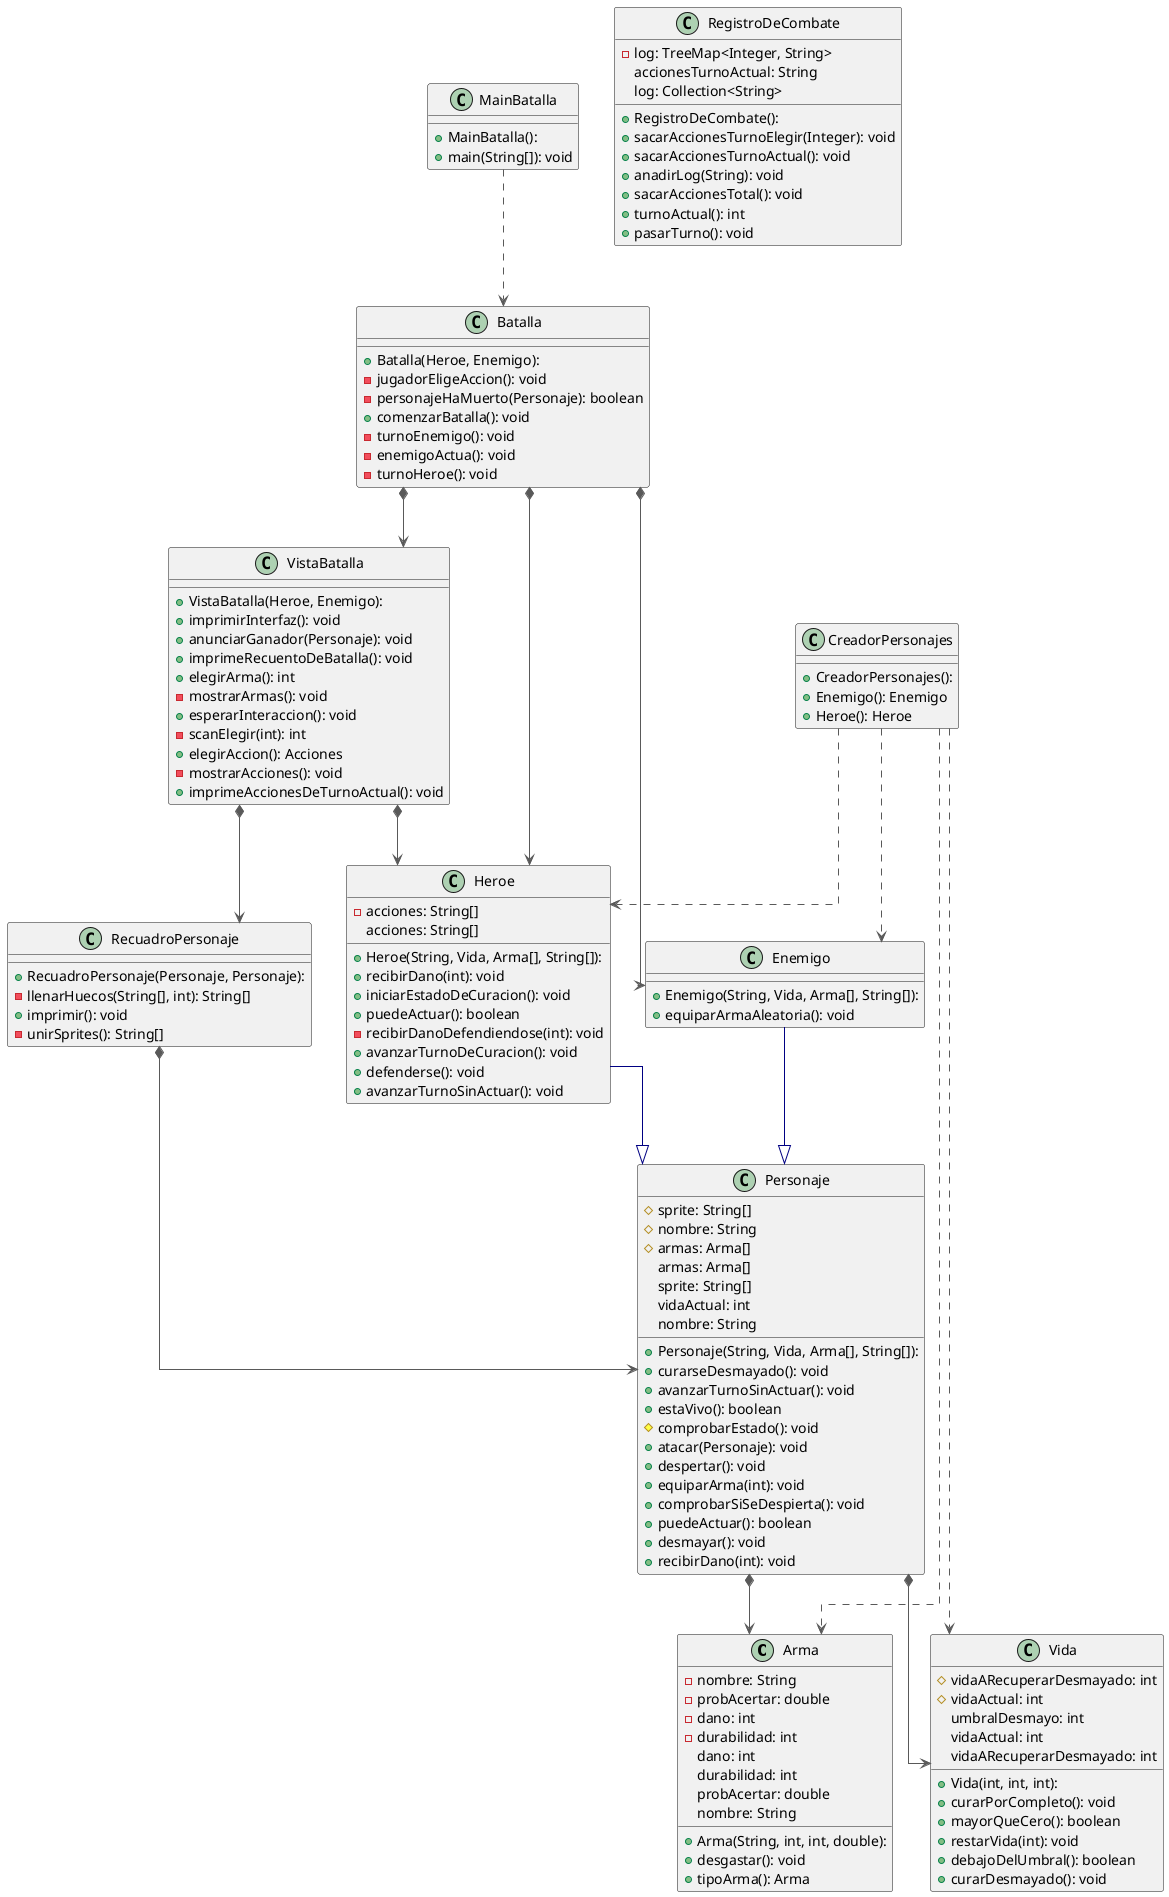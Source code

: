 @startuml

top to bottom direction
skinparam linetype ortho

class Arma {
  + Arma(String, int, int, double): 
  - nombre: String
  - probAcertar: double
  - dano: int
  - durabilidad: int
  + desgastar(): void
  + tipoArma(): Arma
   dano: int
   durabilidad: int
   probAcertar: double
   nombre: String
}
class Batalla {
  + Batalla(Heroe, Enemigo): 
  - jugadorEligeAccion(): void
  - personajeHaMuerto(Personaje): boolean
  + comenzarBatalla(): void
  - turnoEnemigo(): void
  - enemigoActua(): void
  - turnoHeroe(): void
}
class CreadorPersonajes {
  + CreadorPersonajes(): 
  + Enemigo(): Enemigo
  + Heroe(): Heroe
}
class Enemigo {
  + Enemigo(String, Vida, Arma[], String[]): 
  + equiparArmaAleatoria(): void
}
class Heroe {
  + Heroe(String, Vida, Arma[], String[]): 
  - acciones: String[]
  + recibirDano(int): void
  + iniciarEstadoDeCuracion(): void
  + puedeActuar(): boolean
  - recibirDanoDefendiendose(int): void
  + avanzarTurnoDeCuracion(): void
  + defenderse(): void
  + avanzarTurnoSinActuar(): void
   acciones: String[]
}
class MainBatalla {
  + MainBatalla(): 
  + main(String[]): void
}
class Personaje {
  + Personaje(String, Vida, Arma[], String[]): 
  # sprite: String[]
  # nombre: String
  # armas: Arma[]
  + curarseDesmayado(): void
  + avanzarTurnoSinActuar(): void
  + estaVivo(): boolean
  # comprobarEstado(): void
  + atacar(Personaje): void
  + despertar(): void
  + equiparArma(int): void
  + comprobarSiSeDespierta(): void
  + puedeActuar(): boolean
  + desmayar(): void
  + recibirDano(int): void
   armas: Arma[]
   sprite: String[]
   vidaActual: int
   nombre: String
}
class RecuadroPersonaje {
  + RecuadroPersonaje(Personaje, Personaje): 
  - llenarHuecos(String[], int): String[]
  + imprimir(): void
  - unirSprites(): String[]
}
class RegistroDeCombate {
  + RegistroDeCombate(): 
  - log: TreeMap<Integer, String>
  + sacarAccionesTurnoElegir(Integer): void
  + sacarAccionesTurnoActual(): void
  + anadirLog(String): void
  + sacarAccionesTotal(): void
  + turnoActual(): int
  + pasarTurno(): void
   accionesTurnoActual: String
   log: Collection<String>
}
class Vida {
  + Vida(int, int, int): 
  # vidaARecuperarDesmayado: int
  # vidaActual: int
  + curarPorCompleto(): void
  + mayorQueCero(): boolean
  + restarVida(int): void
  + debajoDelUmbral(): boolean
  + curarDesmayado(): void
   umbralDesmayo: int
   vidaActual: int
   vidaARecuperarDesmayado: int
}
class VistaBatalla {
  + VistaBatalla(Heroe, Enemigo): 
  + imprimirInterfaz(): void
  + anunciarGanador(Personaje): void
  + imprimeRecuentoDeBatalla(): void
  + elegirArma(): int
  - mostrarArmas(): void
  + esperarInteraccion(): void
  - scanElegir(int): int
  + elegirAccion(): Acciones
  - mostrarAcciones(): void
  + imprimeAccionesDeTurnoActual(): void
}

Batalla            *-[#595959,plain]->  Enemigo           
Batalla            *-[#595959,plain]->  Heroe             
Batalla            *-[#595959,plain]->  VistaBatalla      
CreadorPersonajes  -[#595959,dashed]->  Arma              
CreadorPersonajes  -[#595959,dashed]->  Enemigo           
CreadorPersonajes  -[#595959,dashed]->  Heroe             
CreadorPersonajes  -[#595959,dashed]->  Vida              
Enemigo            -[#000082,plain]-^  Personaje         
Heroe              -[#000082,plain]-^  Personaje         
MainBatalla        -[#595959,dashed]->  Batalla           
Personaje          *-[#595959,plain]->  Arma              
Personaje          *-[#595959,plain]->  Vida              
RecuadroPersonaje  *-[#595959,plain]->  Personaje         
VistaBatalla       *-[#595959,plain]->  Heroe             
VistaBatalla       *-[#595959,plain]->  RecuadroPersonaje 
@enduml